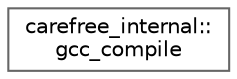digraph "类继承关系图"
{
 // LATEX_PDF_SIZE
  bgcolor="transparent";
  edge [fontname=Helvetica,fontsize=10,labelfontname=Helvetica,labelfontsize=10];
  node [fontname=Helvetica,fontsize=10,shape=box,height=0.2,width=0.4];
  rankdir="LR";
  Node0 [id="Node000000",label="carefree_internal::\lgcc_compile",height=0.2,width=0.4,color="grey40", fillcolor="white", style="filled",URL="$classcarefree__internal_1_1gcc__compile.html",tooltip=" "];
}
